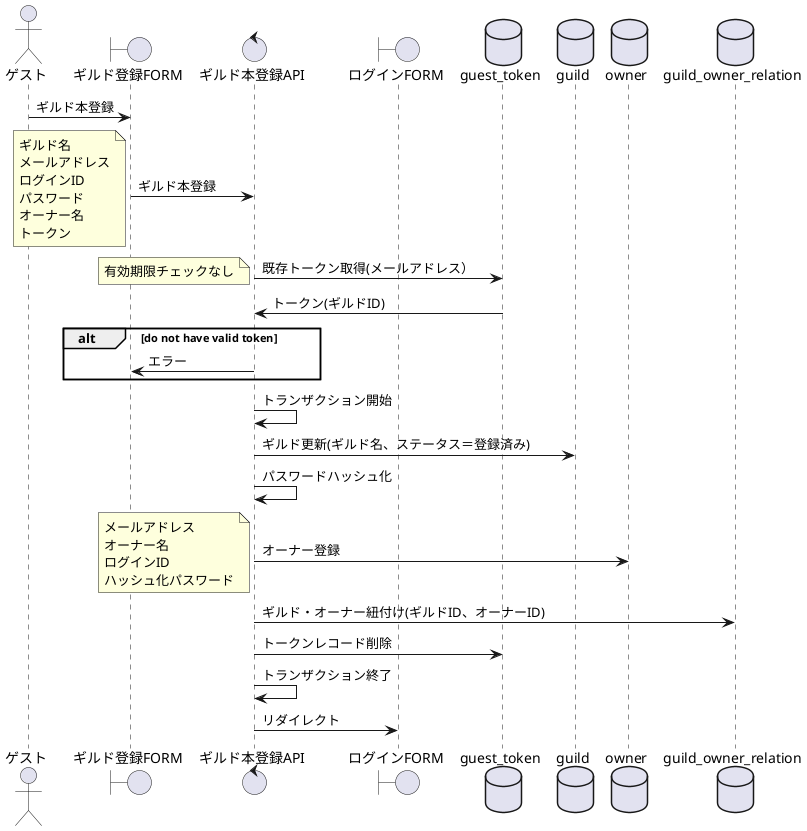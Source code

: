 @startuml

actor ゲスト as guest
boundary ギルド登録FORM as form
control ギルド本登録API as handler
boundary ログインFORM as form2
database guest_token
database guild
database owner
database guild_owner_relation as rel

guest -> form:ギルド本登録
form -> handler:ギルド本登録
note left
ギルド名
メールアドレス
ログインID
パスワード
オーナー名
トークン
end note
handler -> guest_token:既存トークン取得(メールアドレス）
note left: 有効期限チェックなし
guest_token -> handler:トークン(ギルドID)
alt do not have valid token
handler -> form:エラー
end
handler -> handler:トランザクション開始
handler -> guild:ギルド更新(ギルド名、ステータス＝登録済み)
handler -> handler:パスワードハッシュ化
handler -> owner:オーナー登録
note left
メールアドレス
オーナー名
ログインID
ハッシュ化パスワード
end note
handler -> rel:ギルド・オーナー紐付け(ギルドID、オーナーID)
handler -> guest_token:トークンレコード削除
handler -> handler:トランザクション終了
handler -> form2:リダイレクト

@enduml